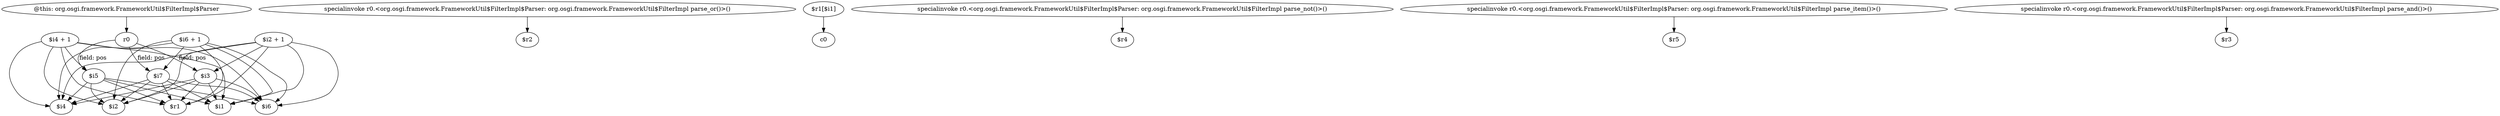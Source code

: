 digraph g {
0[label="$i7"]
1[label="$i4"]
0->1[label=""]
2[label="$i6 + 1"]
3[label="$i2"]
2->3[label=""]
4[label="$i3"]
4->1[label=""]
5[label="$i1"]
2->5[label=""]
6[label="$i6"]
2->6[label=""]
7[label="$r1"]
2->7[label=""]
8[label="$i5"]
8->6[label=""]
0->7[label=""]
2->1[label=""]
9[label="specialinvoke r0.<org.osgi.framework.FrameworkUtil$FilterImpl$Parser: org.osgi.framework.FrameworkUtil$FilterImpl parse_or()>()"]
10[label="$r2"]
9->10[label=""]
4->7[label=""]
11[label="$i4 + 1"]
11->1[label=""]
12[label="$i2 + 1"]
12->1[label=""]
0->3[label=""]
13[label="r0"]
13->4[label="field: pos"]
14[label="$r1[$i1]"]
15[label="c0"]
14->15[label=""]
16[label="specialinvoke r0.<org.osgi.framework.FrameworkUtil$FilterImpl$Parser: org.osgi.framework.FrameworkUtil$FilterImpl parse_not()>()"]
17[label="$r4"]
16->17[label=""]
18[label="specialinvoke r0.<org.osgi.framework.FrameworkUtil$FilterImpl$Parser: org.osgi.framework.FrameworkUtil$FilterImpl parse_item()>()"]
19[label="$r5"]
18->19[label=""]
8->5[label=""]
12->6[label=""]
13->8[label="field: pos"]
2->0[label=""]
4->6[label=""]
11->5[label=""]
12->3[label=""]
11->8[label=""]
8->7[label=""]
0->6[label=""]
11->3[label=""]
12->5[label=""]
20[label="@this: org.osgi.framework.FrameworkUtil$FilterImpl$Parser"]
20->13[label=""]
0->5[label=""]
4->3[label=""]
8->1[label=""]
11->6[label=""]
4->5[label=""]
8->3[label=""]
12->4[label=""]
11->7[label=""]
12->7[label=""]
13->0[label="field: pos"]
21[label="specialinvoke r0.<org.osgi.framework.FrameworkUtil$FilterImpl$Parser: org.osgi.framework.FrameworkUtil$FilterImpl parse_and()>()"]
22[label="$r3"]
21->22[label=""]
}